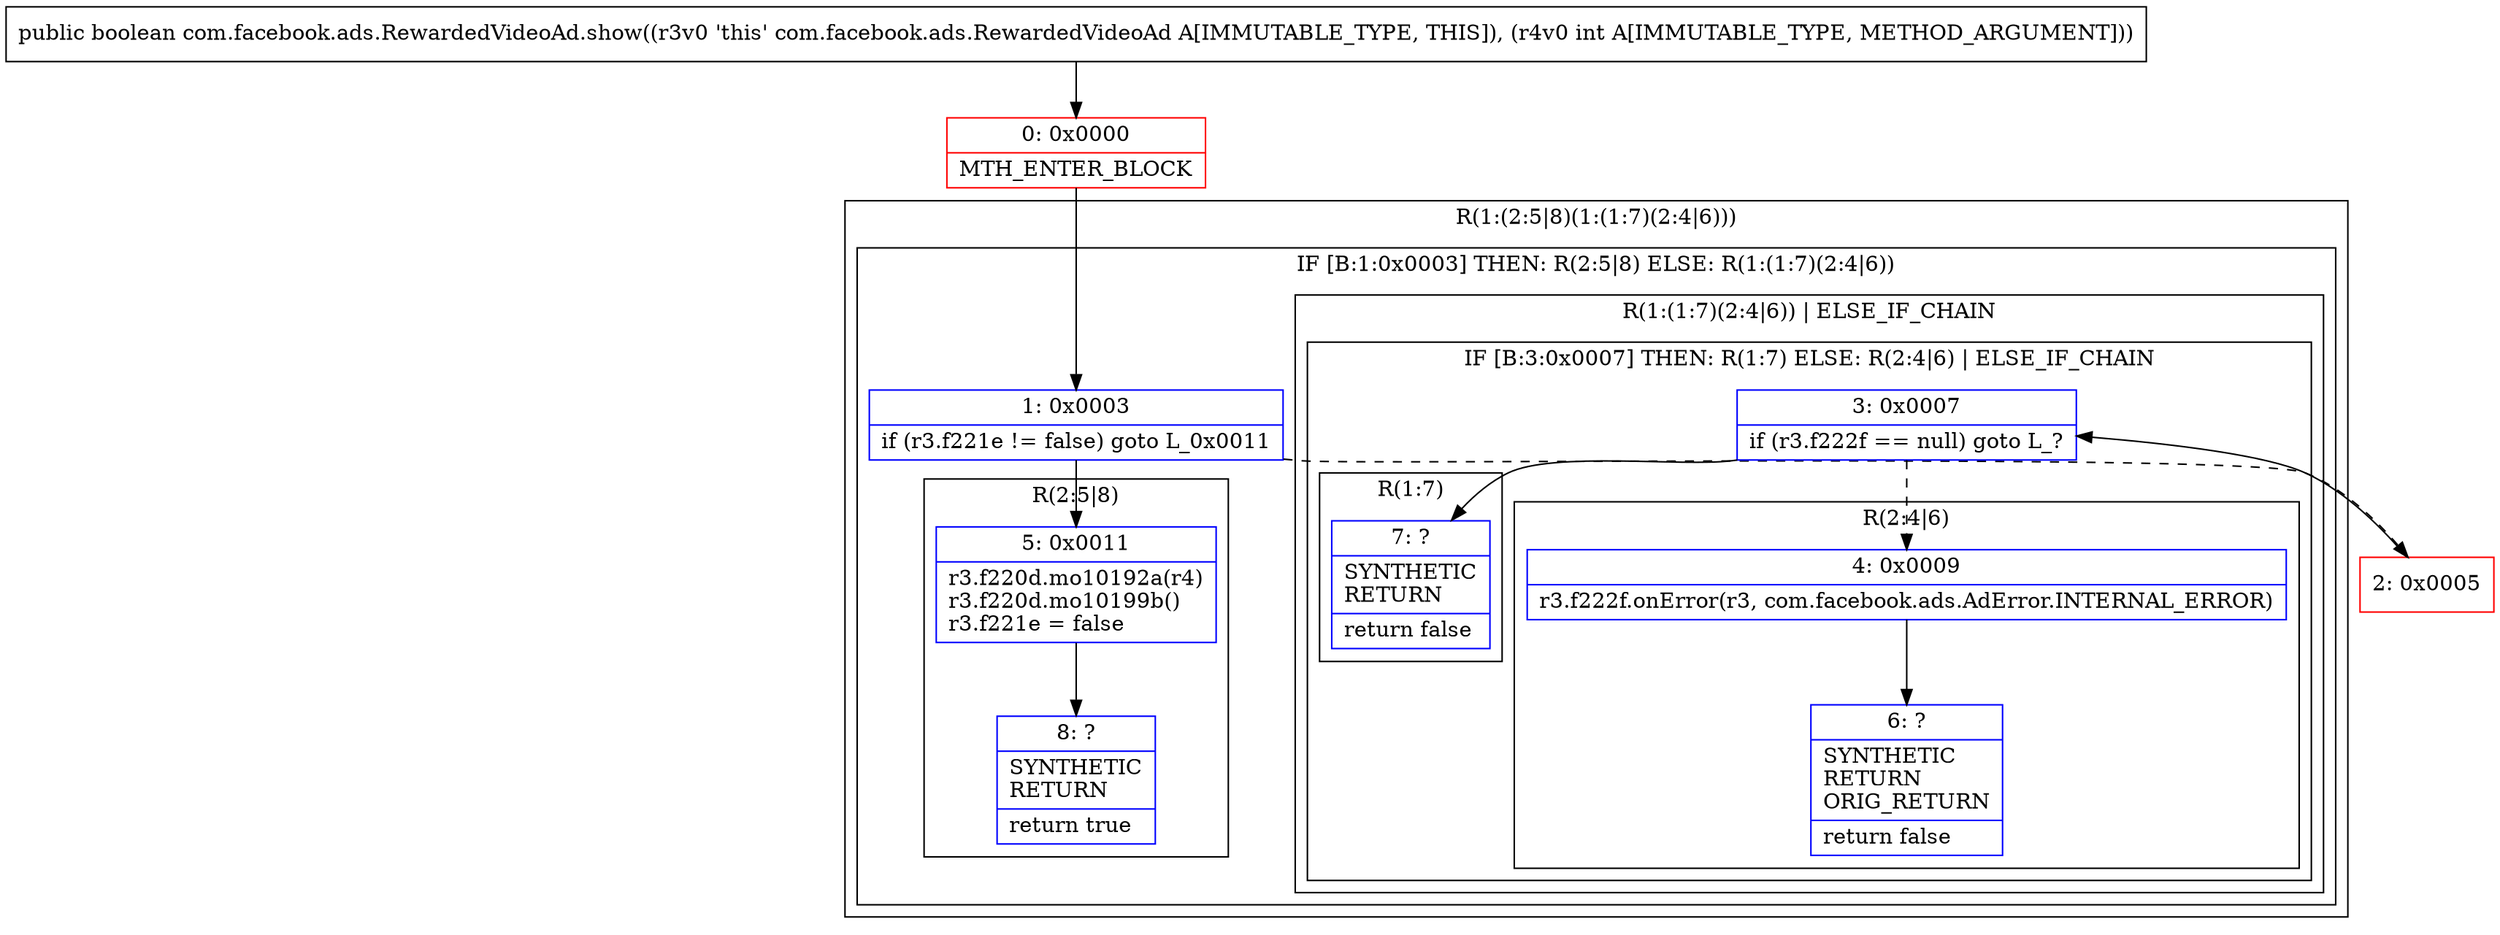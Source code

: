 digraph "CFG forcom.facebook.ads.RewardedVideoAd.show(I)Z" {
subgraph cluster_Region_1047830669 {
label = "R(1:(2:5|8)(1:(1:7)(2:4|6)))";
node [shape=record,color=blue];
subgraph cluster_IfRegion_1639376096 {
label = "IF [B:1:0x0003] THEN: R(2:5|8) ELSE: R(1:(1:7)(2:4|6))";
node [shape=record,color=blue];
Node_1 [shape=record,label="{1\:\ 0x0003|if (r3.f221e != false) goto L_0x0011\l}"];
subgraph cluster_Region_1300523661 {
label = "R(2:5|8)";
node [shape=record,color=blue];
Node_5 [shape=record,label="{5\:\ 0x0011|r3.f220d.mo10192a(r4)\lr3.f220d.mo10199b()\lr3.f221e = false\l}"];
Node_8 [shape=record,label="{8\:\ ?|SYNTHETIC\lRETURN\l|return true\l}"];
}
subgraph cluster_Region_422696139 {
label = "R(1:(1:7)(2:4|6)) | ELSE_IF_CHAIN\l";
node [shape=record,color=blue];
subgraph cluster_IfRegion_47873960 {
label = "IF [B:3:0x0007] THEN: R(1:7) ELSE: R(2:4|6) | ELSE_IF_CHAIN\l";
node [shape=record,color=blue];
Node_3 [shape=record,label="{3\:\ 0x0007|if (r3.f222f == null) goto L_?\l}"];
subgraph cluster_Region_1419578103 {
label = "R(1:7)";
node [shape=record,color=blue];
Node_7 [shape=record,label="{7\:\ ?|SYNTHETIC\lRETURN\l|return false\l}"];
}
subgraph cluster_Region_975422187 {
label = "R(2:4|6)";
node [shape=record,color=blue];
Node_4 [shape=record,label="{4\:\ 0x0009|r3.f222f.onError(r3, com.facebook.ads.AdError.INTERNAL_ERROR)\l}"];
Node_6 [shape=record,label="{6\:\ ?|SYNTHETIC\lRETURN\lORIG_RETURN\l|return false\l}"];
}
}
}
}
}
Node_0 [shape=record,color=red,label="{0\:\ 0x0000|MTH_ENTER_BLOCK\l}"];
Node_2 [shape=record,color=red,label="{2\:\ 0x0005}"];
MethodNode[shape=record,label="{public boolean com.facebook.ads.RewardedVideoAd.show((r3v0 'this' com.facebook.ads.RewardedVideoAd A[IMMUTABLE_TYPE, THIS]), (r4v0 int A[IMMUTABLE_TYPE, METHOD_ARGUMENT])) }"];
MethodNode -> Node_0;
Node_1 -> Node_2[style=dashed];
Node_1 -> Node_5;
Node_5 -> Node_8;
Node_3 -> Node_4[style=dashed];
Node_3 -> Node_7;
Node_4 -> Node_6;
Node_0 -> Node_1;
Node_2 -> Node_3;
}

